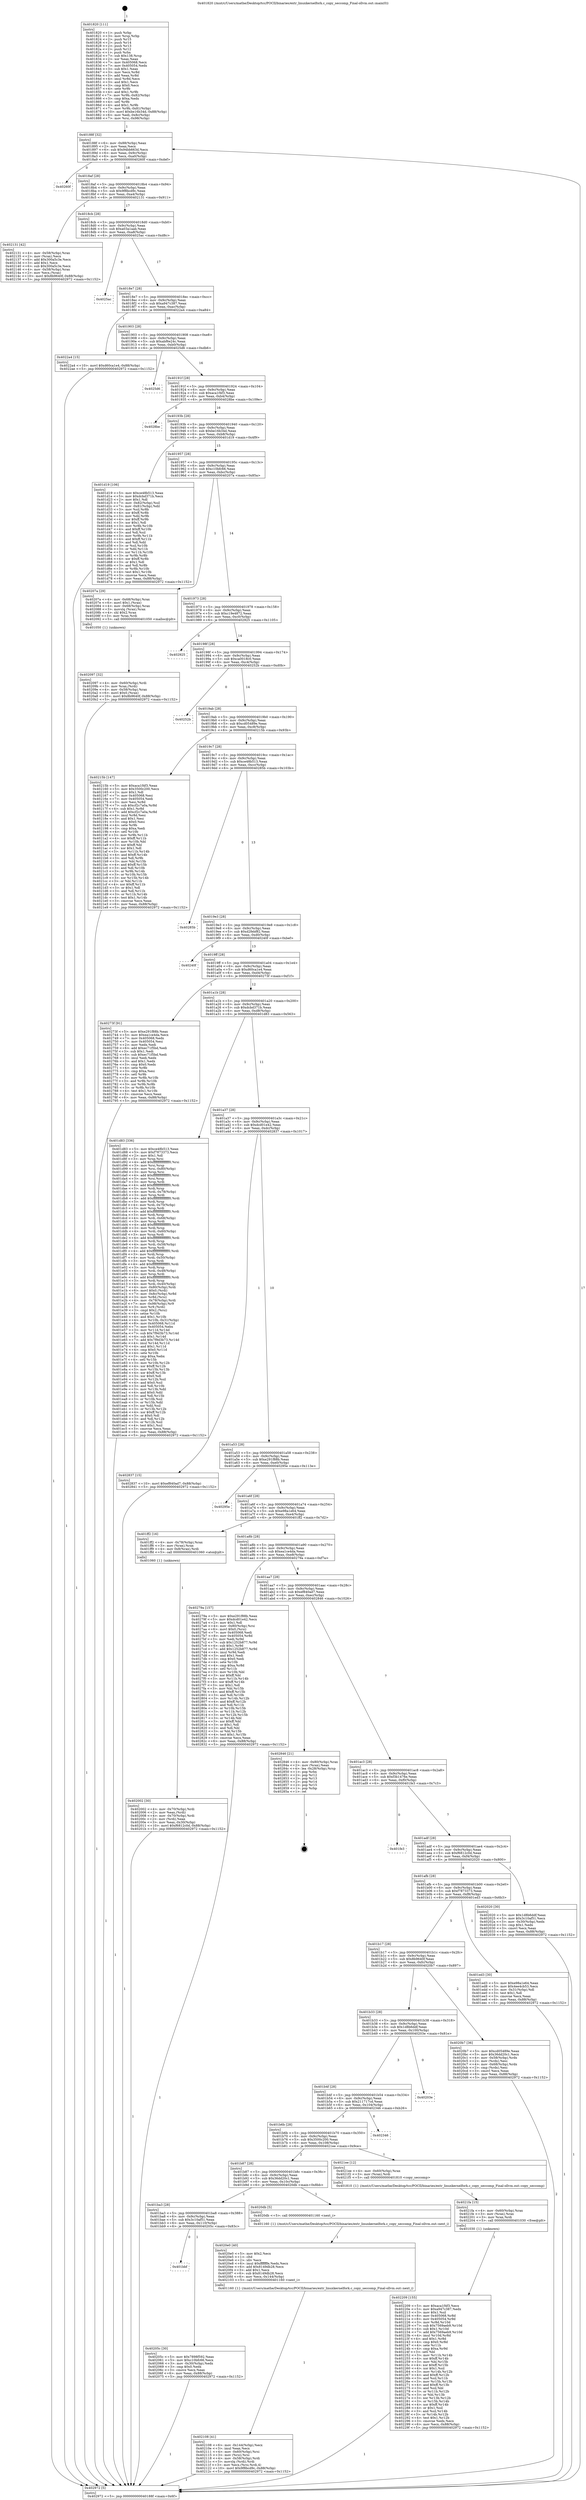 digraph "0x401820" {
  label = "0x401820 (/mnt/c/Users/mathe/Desktop/tcc/POCII/binaries/extr_linuxkernelfork.c_copy_seccomp_Final-ollvm.out::main(0))"
  labelloc = "t"
  node[shape=record]

  Entry [label="",width=0.3,height=0.3,shape=circle,fillcolor=black,style=filled]
  "0x40188f" [label="{
     0x40188f [32]\l
     | [instrs]\l
     &nbsp;&nbsp;0x40188f \<+6\>: mov -0x88(%rbp),%eax\l
     &nbsp;&nbsp;0x401895 \<+2\>: mov %eax,%ecx\l
     &nbsp;&nbsp;0x401897 \<+6\>: sub $0x94bb663d,%ecx\l
     &nbsp;&nbsp;0x40189d \<+6\>: mov %eax,-0x9c(%rbp)\l
     &nbsp;&nbsp;0x4018a3 \<+6\>: mov %ecx,-0xa0(%rbp)\l
     &nbsp;&nbsp;0x4018a9 \<+6\>: je 000000000040260f \<main+0xdef\>\l
  }"]
  "0x40260f" [label="{
     0x40260f\l
  }", style=dashed]
  "0x4018af" [label="{
     0x4018af [28]\l
     | [instrs]\l
     &nbsp;&nbsp;0x4018af \<+5\>: jmp 00000000004018b4 \<main+0x94\>\l
     &nbsp;&nbsp;0x4018b4 \<+6\>: mov -0x9c(%rbp),%eax\l
     &nbsp;&nbsp;0x4018ba \<+5\>: sub $0x9f8bcd9c,%eax\l
     &nbsp;&nbsp;0x4018bf \<+6\>: mov %eax,-0xa4(%rbp)\l
     &nbsp;&nbsp;0x4018c5 \<+6\>: je 0000000000402131 \<main+0x911\>\l
  }"]
  Exit [label="",width=0.3,height=0.3,shape=circle,fillcolor=black,style=filled,peripheries=2]
  "0x402131" [label="{
     0x402131 [42]\l
     | [instrs]\l
     &nbsp;&nbsp;0x402131 \<+4\>: mov -0x58(%rbp),%rax\l
     &nbsp;&nbsp;0x402135 \<+2\>: mov (%rax),%ecx\l
     &nbsp;&nbsp;0x402137 \<+6\>: add $0x300a5c3e,%ecx\l
     &nbsp;&nbsp;0x40213d \<+3\>: add $0x1,%ecx\l
     &nbsp;&nbsp;0x402140 \<+6\>: sub $0x300a5c3e,%ecx\l
     &nbsp;&nbsp;0x402146 \<+4\>: mov -0x58(%rbp),%rax\l
     &nbsp;&nbsp;0x40214a \<+2\>: mov %ecx,(%rax)\l
     &nbsp;&nbsp;0x40214c \<+10\>: movl $0x8b9640f,-0x88(%rbp)\l
     &nbsp;&nbsp;0x402156 \<+5\>: jmp 0000000000402972 \<main+0x1152\>\l
  }"]
  "0x4018cb" [label="{
     0x4018cb [28]\l
     | [instrs]\l
     &nbsp;&nbsp;0x4018cb \<+5\>: jmp 00000000004018d0 \<main+0xb0\>\l
     &nbsp;&nbsp;0x4018d0 \<+6\>: mov -0x9c(%rbp),%eax\l
     &nbsp;&nbsp;0x4018d6 \<+5\>: sub $0xa03a1aab,%eax\l
     &nbsp;&nbsp;0x4018db \<+6\>: mov %eax,-0xa8(%rbp)\l
     &nbsp;&nbsp;0x4018e1 \<+6\>: je 00000000004025ac \<main+0xd8c\>\l
  }"]
  "0x402209" [label="{
     0x402209 [155]\l
     | [instrs]\l
     &nbsp;&nbsp;0x402209 \<+5\>: mov $0xaca1f4f3,%ecx\l
     &nbsp;&nbsp;0x40220e \<+5\>: mov $0xa947c387,%edx\l
     &nbsp;&nbsp;0x402213 \<+3\>: mov $0x1,%sil\l
     &nbsp;&nbsp;0x402216 \<+8\>: mov 0x405068,%r8d\l
     &nbsp;&nbsp;0x40221e \<+8\>: mov 0x405054,%r9d\l
     &nbsp;&nbsp;0x402226 \<+3\>: mov %r8d,%r10d\l
     &nbsp;&nbsp;0x402229 \<+7\>: sub $0x7569aeb9,%r10d\l
     &nbsp;&nbsp;0x402230 \<+4\>: sub $0x1,%r10d\l
     &nbsp;&nbsp;0x402234 \<+7\>: add $0x7569aeb9,%r10d\l
     &nbsp;&nbsp;0x40223b \<+4\>: imul %r10d,%r8d\l
     &nbsp;&nbsp;0x40223f \<+4\>: and $0x1,%r8d\l
     &nbsp;&nbsp;0x402243 \<+4\>: cmp $0x0,%r8d\l
     &nbsp;&nbsp;0x402247 \<+4\>: sete %r11b\l
     &nbsp;&nbsp;0x40224b \<+4\>: cmp $0xa,%r9d\l
     &nbsp;&nbsp;0x40224f \<+3\>: setl %bl\l
     &nbsp;&nbsp;0x402252 \<+3\>: mov %r11b,%r14b\l
     &nbsp;&nbsp;0x402255 \<+4\>: xor $0xff,%r14b\l
     &nbsp;&nbsp;0x402259 \<+3\>: mov %bl,%r15b\l
     &nbsp;&nbsp;0x40225c \<+4\>: xor $0xff,%r15b\l
     &nbsp;&nbsp;0x402260 \<+4\>: xor $0x1,%sil\l
     &nbsp;&nbsp;0x402264 \<+3\>: mov %r14b,%r12b\l
     &nbsp;&nbsp;0x402267 \<+4\>: and $0xff,%r12b\l
     &nbsp;&nbsp;0x40226b \<+3\>: and %sil,%r11b\l
     &nbsp;&nbsp;0x40226e \<+3\>: mov %r15b,%r13b\l
     &nbsp;&nbsp;0x402271 \<+4\>: and $0xff,%r13b\l
     &nbsp;&nbsp;0x402275 \<+3\>: and %sil,%bl\l
     &nbsp;&nbsp;0x402278 \<+3\>: or %r11b,%r12b\l
     &nbsp;&nbsp;0x40227b \<+3\>: or %bl,%r13b\l
     &nbsp;&nbsp;0x40227e \<+3\>: xor %r13b,%r12b\l
     &nbsp;&nbsp;0x402281 \<+3\>: or %r15b,%r14b\l
     &nbsp;&nbsp;0x402284 \<+4\>: xor $0xff,%r14b\l
     &nbsp;&nbsp;0x402288 \<+4\>: or $0x1,%sil\l
     &nbsp;&nbsp;0x40228c \<+3\>: and %sil,%r14b\l
     &nbsp;&nbsp;0x40228f \<+3\>: or %r14b,%r12b\l
     &nbsp;&nbsp;0x402292 \<+4\>: test $0x1,%r12b\l
     &nbsp;&nbsp;0x402296 \<+3\>: cmovne %edx,%ecx\l
     &nbsp;&nbsp;0x402299 \<+6\>: mov %ecx,-0x88(%rbp)\l
     &nbsp;&nbsp;0x40229f \<+5\>: jmp 0000000000402972 \<main+0x1152\>\l
  }"]
  "0x4025ac" [label="{
     0x4025ac\l
  }", style=dashed]
  "0x4018e7" [label="{
     0x4018e7 [28]\l
     | [instrs]\l
     &nbsp;&nbsp;0x4018e7 \<+5\>: jmp 00000000004018ec \<main+0xcc\>\l
     &nbsp;&nbsp;0x4018ec \<+6\>: mov -0x9c(%rbp),%eax\l
     &nbsp;&nbsp;0x4018f2 \<+5\>: sub $0xa947c387,%eax\l
     &nbsp;&nbsp;0x4018f7 \<+6\>: mov %eax,-0xac(%rbp)\l
     &nbsp;&nbsp;0x4018fd \<+6\>: je 00000000004022a4 \<main+0xa84\>\l
  }"]
  "0x4021fa" [label="{
     0x4021fa [15]\l
     | [instrs]\l
     &nbsp;&nbsp;0x4021fa \<+4\>: mov -0x60(%rbp),%rax\l
     &nbsp;&nbsp;0x4021fe \<+3\>: mov (%rax),%rax\l
     &nbsp;&nbsp;0x402201 \<+3\>: mov %rax,%rdi\l
     &nbsp;&nbsp;0x402204 \<+5\>: call 0000000000401030 \<free@plt\>\l
     | [calls]\l
     &nbsp;&nbsp;0x401030 \{1\} (unknown)\l
  }"]
  "0x4022a4" [label="{
     0x4022a4 [15]\l
     | [instrs]\l
     &nbsp;&nbsp;0x4022a4 \<+10\>: movl $0xd60ca1e4,-0x88(%rbp)\l
     &nbsp;&nbsp;0x4022ae \<+5\>: jmp 0000000000402972 \<main+0x1152\>\l
  }"]
  "0x401903" [label="{
     0x401903 [28]\l
     | [instrs]\l
     &nbsp;&nbsp;0x401903 \<+5\>: jmp 0000000000401908 \<main+0xe8\>\l
     &nbsp;&nbsp;0x401908 \<+6\>: mov -0x9c(%rbp),%eax\l
     &nbsp;&nbsp;0x40190e \<+5\>: sub $0xabf6e24c,%eax\l
     &nbsp;&nbsp;0x401913 \<+6\>: mov %eax,-0xb0(%rbp)\l
     &nbsp;&nbsp;0x401919 \<+6\>: je 00000000004025d6 \<main+0xdb6\>\l
  }"]
  "0x402108" [label="{
     0x402108 [41]\l
     | [instrs]\l
     &nbsp;&nbsp;0x402108 \<+6\>: mov -0x144(%rbp),%ecx\l
     &nbsp;&nbsp;0x40210e \<+3\>: imul %eax,%ecx\l
     &nbsp;&nbsp;0x402111 \<+4\>: mov -0x60(%rbp),%rsi\l
     &nbsp;&nbsp;0x402115 \<+3\>: mov (%rsi),%rsi\l
     &nbsp;&nbsp;0x402118 \<+4\>: mov -0x58(%rbp),%rdi\l
     &nbsp;&nbsp;0x40211c \<+3\>: movslq (%rdi),%rdi\l
     &nbsp;&nbsp;0x40211f \<+3\>: mov %ecx,(%rsi,%rdi,4)\l
     &nbsp;&nbsp;0x402122 \<+10\>: movl $0x9f8bcd9c,-0x88(%rbp)\l
     &nbsp;&nbsp;0x40212c \<+5\>: jmp 0000000000402972 \<main+0x1152\>\l
  }"]
  "0x4025d6" [label="{
     0x4025d6\l
  }", style=dashed]
  "0x40191f" [label="{
     0x40191f [28]\l
     | [instrs]\l
     &nbsp;&nbsp;0x40191f \<+5\>: jmp 0000000000401924 \<main+0x104\>\l
     &nbsp;&nbsp;0x401924 \<+6\>: mov -0x9c(%rbp),%eax\l
     &nbsp;&nbsp;0x40192a \<+5\>: sub $0xaca1f4f3,%eax\l
     &nbsp;&nbsp;0x40192f \<+6\>: mov %eax,-0xb4(%rbp)\l
     &nbsp;&nbsp;0x401935 \<+6\>: je 00000000004028be \<main+0x109e\>\l
  }"]
  "0x4020e0" [label="{
     0x4020e0 [40]\l
     | [instrs]\l
     &nbsp;&nbsp;0x4020e0 \<+5\>: mov $0x2,%ecx\l
     &nbsp;&nbsp;0x4020e5 \<+1\>: cltd\l
     &nbsp;&nbsp;0x4020e6 \<+2\>: idiv %ecx\l
     &nbsp;&nbsp;0x4020e8 \<+6\>: imul $0xfffffffe,%edx,%ecx\l
     &nbsp;&nbsp;0x4020ee \<+6\>: add $0x8149db28,%ecx\l
     &nbsp;&nbsp;0x4020f4 \<+3\>: add $0x1,%ecx\l
     &nbsp;&nbsp;0x4020f7 \<+6\>: sub $0x8149db28,%ecx\l
     &nbsp;&nbsp;0x4020fd \<+6\>: mov %ecx,-0x144(%rbp)\l
     &nbsp;&nbsp;0x402103 \<+5\>: call 0000000000401160 \<next_i\>\l
     | [calls]\l
     &nbsp;&nbsp;0x401160 \{1\} (/mnt/c/Users/mathe/Desktop/tcc/POCII/binaries/extr_linuxkernelfork.c_copy_seccomp_Final-ollvm.out::next_i)\l
  }"]
  "0x4028be" [label="{
     0x4028be\l
  }", style=dashed]
  "0x40193b" [label="{
     0x40193b [28]\l
     | [instrs]\l
     &nbsp;&nbsp;0x40193b \<+5\>: jmp 0000000000401940 \<main+0x120\>\l
     &nbsp;&nbsp;0x401940 \<+6\>: mov -0x9c(%rbp),%eax\l
     &nbsp;&nbsp;0x401946 \<+5\>: sub $0xbe16b34d,%eax\l
     &nbsp;&nbsp;0x40194b \<+6\>: mov %eax,-0xb8(%rbp)\l
     &nbsp;&nbsp;0x401951 \<+6\>: je 0000000000401d19 \<main+0x4f9\>\l
  }"]
  "0x402097" [label="{
     0x402097 [32]\l
     | [instrs]\l
     &nbsp;&nbsp;0x402097 \<+4\>: mov -0x60(%rbp),%rdi\l
     &nbsp;&nbsp;0x40209b \<+3\>: mov %rax,(%rdi)\l
     &nbsp;&nbsp;0x40209e \<+4\>: mov -0x58(%rbp),%rax\l
     &nbsp;&nbsp;0x4020a2 \<+6\>: movl $0x0,(%rax)\l
     &nbsp;&nbsp;0x4020a8 \<+10\>: movl $0x8b9640f,-0x88(%rbp)\l
     &nbsp;&nbsp;0x4020b2 \<+5\>: jmp 0000000000402972 \<main+0x1152\>\l
  }"]
  "0x401d19" [label="{
     0x401d19 [106]\l
     | [instrs]\l
     &nbsp;&nbsp;0x401d19 \<+5\>: mov $0xce48b513,%eax\l
     &nbsp;&nbsp;0x401d1e \<+5\>: mov $0xdcbd371b,%ecx\l
     &nbsp;&nbsp;0x401d23 \<+2\>: mov $0x1,%dl\l
     &nbsp;&nbsp;0x401d25 \<+7\>: mov -0x82(%rbp),%sil\l
     &nbsp;&nbsp;0x401d2c \<+7\>: mov -0x81(%rbp),%dil\l
     &nbsp;&nbsp;0x401d33 \<+3\>: mov %sil,%r8b\l
     &nbsp;&nbsp;0x401d36 \<+4\>: xor $0xff,%r8b\l
     &nbsp;&nbsp;0x401d3a \<+3\>: mov %dil,%r9b\l
     &nbsp;&nbsp;0x401d3d \<+4\>: xor $0xff,%r9b\l
     &nbsp;&nbsp;0x401d41 \<+3\>: xor $0x1,%dl\l
     &nbsp;&nbsp;0x401d44 \<+3\>: mov %r8b,%r10b\l
     &nbsp;&nbsp;0x401d47 \<+4\>: and $0xff,%r10b\l
     &nbsp;&nbsp;0x401d4b \<+3\>: and %dl,%sil\l
     &nbsp;&nbsp;0x401d4e \<+3\>: mov %r9b,%r11b\l
     &nbsp;&nbsp;0x401d51 \<+4\>: and $0xff,%r11b\l
     &nbsp;&nbsp;0x401d55 \<+3\>: and %dl,%dil\l
     &nbsp;&nbsp;0x401d58 \<+3\>: or %sil,%r10b\l
     &nbsp;&nbsp;0x401d5b \<+3\>: or %dil,%r11b\l
     &nbsp;&nbsp;0x401d5e \<+3\>: xor %r11b,%r10b\l
     &nbsp;&nbsp;0x401d61 \<+3\>: or %r9b,%r8b\l
     &nbsp;&nbsp;0x401d64 \<+4\>: xor $0xff,%r8b\l
     &nbsp;&nbsp;0x401d68 \<+3\>: or $0x1,%dl\l
     &nbsp;&nbsp;0x401d6b \<+3\>: and %dl,%r8b\l
     &nbsp;&nbsp;0x401d6e \<+3\>: or %r8b,%r10b\l
     &nbsp;&nbsp;0x401d71 \<+4\>: test $0x1,%r10b\l
     &nbsp;&nbsp;0x401d75 \<+3\>: cmovne %ecx,%eax\l
     &nbsp;&nbsp;0x401d78 \<+6\>: mov %eax,-0x88(%rbp)\l
     &nbsp;&nbsp;0x401d7e \<+5\>: jmp 0000000000402972 \<main+0x1152\>\l
  }"]
  "0x401957" [label="{
     0x401957 [28]\l
     | [instrs]\l
     &nbsp;&nbsp;0x401957 \<+5\>: jmp 000000000040195c \<main+0x13c\>\l
     &nbsp;&nbsp;0x40195c \<+6\>: mov -0x9c(%rbp),%eax\l
     &nbsp;&nbsp;0x401962 \<+5\>: sub $0xc10bfc66,%eax\l
     &nbsp;&nbsp;0x401967 \<+6\>: mov %eax,-0xbc(%rbp)\l
     &nbsp;&nbsp;0x40196d \<+6\>: je 000000000040207a \<main+0x85a\>\l
  }"]
  "0x402972" [label="{
     0x402972 [5]\l
     | [instrs]\l
     &nbsp;&nbsp;0x402972 \<+5\>: jmp 000000000040188f \<main+0x6f\>\l
  }"]
  "0x401820" [label="{
     0x401820 [111]\l
     | [instrs]\l
     &nbsp;&nbsp;0x401820 \<+1\>: push %rbp\l
     &nbsp;&nbsp;0x401821 \<+3\>: mov %rsp,%rbp\l
     &nbsp;&nbsp;0x401824 \<+2\>: push %r15\l
     &nbsp;&nbsp;0x401826 \<+2\>: push %r14\l
     &nbsp;&nbsp;0x401828 \<+2\>: push %r13\l
     &nbsp;&nbsp;0x40182a \<+2\>: push %r12\l
     &nbsp;&nbsp;0x40182c \<+1\>: push %rbx\l
     &nbsp;&nbsp;0x40182d \<+7\>: sub $0x138,%rsp\l
     &nbsp;&nbsp;0x401834 \<+2\>: xor %eax,%eax\l
     &nbsp;&nbsp;0x401836 \<+7\>: mov 0x405068,%ecx\l
     &nbsp;&nbsp;0x40183d \<+7\>: mov 0x405054,%edx\l
     &nbsp;&nbsp;0x401844 \<+3\>: sub $0x1,%eax\l
     &nbsp;&nbsp;0x401847 \<+3\>: mov %ecx,%r8d\l
     &nbsp;&nbsp;0x40184a \<+3\>: add %eax,%r8d\l
     &nbsp;&nbsp;0x40184d \<+4\>: imul %r8d,%ecx\l
     &nbsp;&nbsp;0x401851 \<+3\>: and $0x1,%ecx\l
     &nbsp;&nbsp;0x401854 \<+3\>: cmp $0x0,%ecx\l
     &nbsp;&nbsp;0x401857 \<+4\>: sete %r9b\l
     &nbsp;&nbsp;0x40185b \<+4\>: and $0x1,%r9b\l
     &nbsp;&nbsp;0x40185f \<+7\>: mov %r9b,-0x82(%rbp)\l
     &nbsp;&nbsp;0x401866 \<+3\>: cmp $0xa,%edx\l
     &nbsp;&nbsp;0x401869 \<+4\>: setl %r9b\l
     &nbsp;&nbsp;0x40186d \<+4\>: and $0x1,%r9b\l
     &nbsp;&nbsp;0x401871 \<+7\>: mov %r9b,-0x81(%rbp)\l
     &nbsp;&nbsp;0x401878 \<+10\>: movl $0xbe16b34d,-0x88(%rbp)\l
     &nbsp;&nbsp;0x401882 \<+6\>: mov %edi,-0x8c(%rbp)\l
     &nbsp;&nbsp;0x401888 \<+7\>: mov %rsi,-0x98(%rbp)\l
  }"]
  "0x401bbf" [label="{
     0x401bbf\l
  }", style=dashed]
  "0x40207a" [label="{
     0x40207a [29]\l
     | [instrs]\l
     &nbsp;&nbsp;0x40207a \<+4\>: mov -0x68(%rbp),%rax\l
     &nbsp;&nbsp;0x40207e \<+6\>: movl $0x1,(%rax)\l
     &nbsp;&nbsp;0x402084 \<+4\>: mov -0x68(%rbp),%rax\l
     &nbsp;&nbsp;0x402088 \<+3\>: movslq (%rax),%rax\l
     &nbsp;&nbsp;0x40208b \<+4\>: shl $0x2,%rax\l
     &nbsp;&nbsp;0x40208f \<+3\>: mov %rax,%rdi\l
     &nbsp;&nbsp;0x402092 \<+5\>: call 0000000000401050 \<malloc@plt\>\l
     | [calls]\l
     &nbsp;&nbsp;0x401050 \{1\} (unknown)\l
  }"]
  "0x401973" [label="{
     0x401973 [28]\l
     | [instrs]\l
     &nbsp;&nbsp;0x401973 \<+5\>: jmp 0000000000401978 \<main+0x158\>\l
     &nbsp;&nbsp;0x401978 \<+6\>: mov -0x9c(%rbp),%eax\l
     &nbsp;&nbsp;0x40197e \<+5\>: sub $0xc19e4872,%eax\l
     &nbsp;&nbsp;0x401983 \<+6\>: mov %eax,-0xc0(%rbp)\l
     &nbsp;&nbsp;0x401989 \<+6\>: je 0000000000402925 \<main+0x1105\>\l
  }"]
  "0x40205c" [label="{
     0x40205c [30]\l
     | [instrs]\l
     &nbsp;&nbsp;0x40205c \<+5\>: mov $0x7898f592,%eax\l
     &nbsp;&nbsp;0x402061 \<+5\>: mov $0xc10bfc66,%ecx\l
     &nbsp;&nbsp;0x402066 \<+3\>: mov -0x30(%rbp),%edx\l
     &nbsp;&nbsp;0x402069 \<+3\>: cmp $0x0,%edx\l
     &nbsp;&nbsp;0x40206c \<+3\>: cmove %ecx,%eax\l
     &nbsp;&nbsp;0x40206f \<+6\>: mov %eax,-0x88(%rbp)\l
     &nbsp;&nbsp;0x402075 \<+5\>: jmp 0000000000402972 \<main+0x1152\>\l
  }"]
  "0x402925" [label="{
     0x402925\l
  }", style=dashed]
  "0x40198f" [label="{
     0x40198f [28]\l
     | [instrs]\l
     &nbsp;&nbsp;0x40198f \<+5\>: jmp 0000000000401994 \<main+0x174\>\l
     &nbsp;&nbsp;0x401994 \<+6\>: mov -0x9c(%rbp),%eax\l
     &nbsp;&nbsp;0x40199a \<+5\>: sub $0xca0018c0,%eax\l
     &nbsp;&nbsp;0x40199f \<+6\>: mov %eax,-0xc4(%rbp)\l
     &nbsp;&nbsp;0x4019a5 \<+6\>: je 000000000040252b \<main+0xd0b\>\l
  }"]
  "0x401ba3" [label="{
     0x401ba3 [28]\l
     | [instrs]\l
     &nbsp;&nbsp;0x401ba3 \<+5\>: jmp 0000000000401ba8 \<main+0x388\>\l
     &nbsp;&nbsp;0x401ba8 \<+6\>: mov -0x9c(%rbp),%eax\l
     &nbsp;&nbsp;0x401bae \<+5\>: sub $0x3c10af51,%eax\l
     &nbsp;&nbsp;0x401bb3 \<+6\>: mov %eax,-0x110(%rbp)\l
     &nbsp;&nbsp;0x401bb9 \<+6\>: je 000000000040205c \<main+0x83c\>\l
  }"]
  "0x40252b" [label="{
     0x40252b\l
  }", style=dashed]
  "0x4019ab" [label="{
     0x4019ab [28]\l
     | [instrs]\l
     &nbsp;&nbsp;0x4019ab \<+5\>: jmp 00000000004019b0 \<main+0x190\>\l
     &nbsp;&nbsp;0x4019b0 \<+6\>: mov -0x9c(%rbp),%eax\l
     &nbsp;&nbsp;0x4019b6 \<+5\>: sub $0xcd05489e,%eax\l
     &nbsp;&nbsp;0x4019bb \<+6\>: mov %eax,-0xc8(%rbp)\l
     &nbsp;&nbsp;0x4019c1 \<+6\>: je 000000000040215b \<main+0x93b\>\l
  }"]
  "0x4020db" [label="{
     0x4020db [5]\l
     | [instrs]\l
     &nbsp;&nbsp;0x4020db \<+5\>: call 0000000000401160 \<next_i\>\l
     | [calls]\l
     &nbsp;&nbsp;0x401160 \{1\} (/mnt/c/Users/mathe/Desktop/tcc/POCII/binaries/extr_linuxkernelfork.c_copy_seccomp_Final-ollvm.out::next_i)\l
  }"]
  "0x40215b" [label="{
     0x40215b [147]\l
     | [instrs]\l
     &nbsp;&nbsp;0x40215b \<+5\>: mov $0xaca1f4f3,%eax\l
     &nbsp;&nbsp;0x402160 \<+5\>: mov $0x3500c200,%ecx\l
     &nbsp;&nbsp;0x402165 \<+2\>: mov $0x1,%dl\l
     &nbsp;&nbsp;0x402167 \<+7\>: mov 0x405068,%esi\l
     &nbsp;&nbsp;0x40216e \<+7\>: mov 0x405054,%edi\l
     &nbsp;&nbsp;0x402175 \<+3\>: mov %esi,%r8d\l
     &nbsp;&nbsp;0x402178 \<+7\>: sub $0xcf2c7a0a,%r8d\l
     &nbsp;&nbsp;0x40217f \<+4\>: sub $0x1,%r8d\l
     &nbsp;&nbsp;0x402183 \<+7\>: add $0xcf2c7a0a,%r8d\l
     &nbsp;&nbsp;0x40218a \<+4\>: imul %r8d,%esi\l
     &nbsp;&nbsp;0x40218e \<+3\>: and $0x1,%esi\l
     &nbsp;&nbsp;0x402191 \<+3\>: cmp $0x0,%esi\l
     &nbsp;&nbsp;0x402194 \<+4\>: sete %r9b\l
     &nbsp;&nbsp;0x402198 \<+3\>: cmp $0xa,%edi\l
     &nbsp;&nbsp;0x40219b \<+4\>: setl %r10b\l
     &nbsp;&nbsp;0x40219f \<+3\>: mov %r9b,%r11b\l
     &nbsp;&nbsp;0x4021a2 \<+4\>: xor $0xff,%r11b\l
     &nbsp;&nbsp;0x4021a6 \<+3\>: mov %r10b,%bl\l
     &nbsp;&nbsp;0x4021a9 \<+3\>: xor $0xff,%bl\l
     &nbsp;&nbsp;0x4021ac \<+3\>: xor $0x1,%dl\l
     &nbsp;&nbsp;0x4021af \<+3\>: mov %r11b,%r14b\l
     &nbsp;&nbsp;0x4021b2 \<+4\>: and $0xff,%r14b\l
     &nbsp;&nbsp;0x4021b6 \<+3\>: and %dl,%r9b\l
     &nbsp;&nbsp;0x4021b9 \<+3\>: mov %bl,%r15b\l
     &nbsp;&nbsp;0x4021bc \<+4\>: and $0xff,%r15b\l
     &nbsp;&nbsp;0x4021c0 \<+3\>: and %dl,%r10b\l
     &nbsp;&nbsp;0x4021c3 \<+3\>: or %r9b,%r14b\l
     &nbsp;&nbsp;0x4021c6 \<+3\>: or %r10b,%r15b\l
     &nbsp;&nbsp;0x4021c9 \<+3\>: xor %r15b,%r14b\l
     &nbsp;&nbsp;0x4021cc \<+3\>: or %bl,%r11b\l
     &nbsp;&nbsp;0x4021cf \<+4\>: xor $0xff,%r11b\l
     &nbsp;&nbsp;0x4021d3 \<+3\>: or $0x1,%dl\l
     &nbsp;&nbsp;0x4021d6 \<+3\>: and %dl,%r11b\l
     &nbsp;&nbsp;0x4021d9 \<+3\>: or %r11b,%r14b\l
     &nbsp;&nbsp;0x4021dc \<+4\>: test $0x1,%r14b\l
     &nbsp;&nbsp;0x4021e0 \<+3\>: cmovne %ecx,%eax\l
     &nbsp;&nbsp;0x4021e3 \<+6\>: mov %eax,-0x88(%rbp)\l
     &nbsp;&nbsp;0x4021e9 \<+5\>: jmp 0000000000402972 \<main+0x1152\>\l
  }"]
  "0x4019c7" [label="{
     0x4019c7 [28]\l
     | [instrs]\l
     &nbsp;&nbsp;0x4019c7 \<+5\>: jmp 00000000004019cc \<main+0x1ac\>\l
     &nbsp;&nbsp;0x4019cc \<+6\>: mov -0x9c(%rbp),%eax\l
     &nbsp;&nbsp;0x4019d2 \<+5\>: sub $0xce48b513,%eax\l
     &nbsp;&nbsp;0x4019d7 \<+6\>: mov %eax,-0xcc(%rbp)\l
     &nbsp;&nbsp;0x4019dd \<+6\>: je 000000000040285b \<main+0x103b\>\l
  }"]
  "0x401b87" [label="{
     0x401b87 [28]\l
     | [instrs]\l
     &nbsp;&nbsp;0x401b87 \<+5\>: jmp 0000000000401b8c \<main+0x36c\>\l
     &nbsp;&nbsp;0x401b8c \<+6\>: mov -0x9c(%rbp),%eax\l
     &nbsp;&nbsp;0x401b92 \<+5\>: sub $0x36dd20c1,%eax\l
     &nbsp;&nbsp;0x401b97 \<+6\>: mov %eax,-0x10c(%rbp)\l
     &nbsp;&nbsp;0x401b9d \<+6\>: je 00000000004020db \<main+0x8bb\>\l
  }"]
  "0x40285b" [label="{
     0x40285b\l
  }", style=dashed]
  "0x4019e3" [label="{
     0x4019e3 [28]\l
     | [instrs]\l
     &nbsp;&nbsp;0x4019e3 \<+5\>: jmp 00000000004019e8 \<main+0x1c8\>\l
     &nbsp;&nbsp;0x4019e8 \<+6\>: mov -0x9c(%rbp),%eax\l
     &nbsp;&nbsp;0x4019ee \<+5\>: sub $0xd2febf82,%eax\l
     &nbsp;&nbsp;0x4019f3 \<+6\>: mov %eax,-0xd0(%rbp)\l
     &nbsp;&nbsp;0x4019f9 \<+6\>: je 000000000040240f \<main+0xbef\>\l
  }"]
  "0x4021ee" [label="{
     0x4021ee [12]\l
     | [instrs]\l
     &nbsp;&nbsp;0x4021ee \<+4\>: mov -0x60(%rbp),%rax\l
     &nbsp;&nbsp;0x4021f2 \<+3\>: mov (%rax),%rdi\l
     &nbsp;&nbsp;0x4021f5 \<+5\>: call 0000000000401810 \<copy_seccomp\>\l
     | [calls]\l
     &nbsp;&nbsp;0x401810 \{1\} (/mnt/c/Users/mathe/Desktop/tcc/POCII/binaries/extr_linuxkernelfork.c_copy_seccomp_Final-ollvm.out::copy_seccomp)\l
  }"]
  "0x40240f" [label="{
     0x40240f\l
  }", style=dashed]
  "0x4019ff" [label="{
     0x4019ff [28]\l
     | [instrs]\l
     &nbsp;&nbsp;0x4019ff \<+5\>: jmp 0000000000401a04 \<main+0x1e4\>\l
     &nbsp;&nbsp;0x401a04 \<+6\>: mov -0x9c(%rbp),%eax\l
     &nbsp;&nbsp;0x401a0a \<+5\>: sub $0xd60ca1e4,%eax\l
     &nbsp;&nbsp;0x401a0f \<+6\>: mov %eax,-0xd4(%rbp)\l
     &nbsp;&nbsp;0x401a15 \<+6\>: je 000000000040273f \<main+0xf1f\>\l
  }"]
  "0x401b6b" [label="{
     0x401b6b [28]\l
     | [instrs]\l
     &nbsp;&nbsp;0x401b6b \<+5\>: jmp 0000000000401b70 \<main+0x350\>\l
     &nbsp;&nbsp;0x401b70 \<+6\>: mov -0x9c(%rbp),%eax\l
     &nbsp;&nbsp;0x401b76 \<+5\>: sub $0x3500c200,%eax\l
     &nbsp;&nbsp;0x401b7b \<+6\>: mov %eax,-0x108(%rbp)\l
     &nbsp;&nbsp;0x401b81 \<+6\>: je 00000000004021ee \<main+0x9ce\>\l
  }"]
  "0x40273f" [label="{
     0x40273f [91]\l
     | [instrs]\l
     &nbsp;&nbsp;0x40273f \<+5\>: mov $0xe291f88b,%eax\l
     &nbsp;&nbsp;0x402744 \<+5\>: mov $0xea1ce4da,%ecx\l
     &nbsp;&nbsp;0x402749 \<+7\>: mov 0x405068,%edx\l
     &nbsp;&nbsp;0x402750 \<+7\>: mov 0x405054,%esi\l
     &nbsp;&nbsp;0x402757 \<+2\>: mov %edx,%edi\l
     &nbsp;&nbsp;0x402759 \<+6\>: add $0xec71f5bd,%edi\l
     &nbsp;&nbsp;0x40275f \<+3\>: sub $0x1,%edi\l
     &nbsp;&nbsp;0x402762 \<+6\>: sub $0xec71f5bd,%edi\l
     &nbsp;&nbsp;0x402768 \<+3\>: imul %edi,%edx\l
     &nbsp;&nbsp;0x40276b \<+3\>: and $0x1,%edx\l
     &nbsp;&nbsp;0x40276e \<+3\>: cmp $0x0,%edx\l
     &nbsp;&nbsp;0x402771 \<+4\>: sete %r8b\l
     &nbsp;&nbsp;0x402775 \<+3\>: cmp $0xa,%esi\l
     &nbsp;&nbsp;0x402778 \<+4\>: setl %r9b\l
     &nbsp;&nbsp;0x40277c \<+3\>: mov %r8b,%r10b\l
     &nbsp;&nbsp;0x40277f \<+3\>: and %r9b,%r10b\l
     &nbsp;&nbsp;0x402782 \<+3\>: xor %r9b,%r8b\l
     &nbsp;&nbsp;0x402785 \<+3\>: or %r8b,%r10b\l
     &nbsp;&nbsp;0x402788 \<+4\>: test $0x1,%r10b\l
     &nbsp;&nbsp;0x40278c \<+3\>: cmovne %ecx,%eax\l
     &nbsp;&nbsp;0x40278f \<+6\>: mov %eax,-0x88(%rbp)\l
     &nbsp;&nbsp;0x402795 \<+5\>: jmp 0000000000402972 \<main+0x1152\>\l
  }"]
  "0x401a1b" [label="{
     0x401a1b [28]\l
     | [instrs]\l
     &nbsp;&nbsp;0x401a1b \<+5\>: jmp 0000000000401a20 \<main+0x200\>\l
     &nbsp;&nbsp;0x401a20 \<+6\>: mov -0x9c(%rbp),%eax\l
     &nbsp;&nbsp;0x401a26 \<+5\>: sub $0xdcbd371b,%eax\l
     &nbsp;&nbsp;0x401a2b \<+6\>: mov %eax,-0xd8(%rbp)\l
     &nbsp;&nbsp;0x401a31 \<+6\>: je 0000000000401d83 \<main+0x563\>\l
  }"]
  "0x402346" [label="{
     0x402346\l
  }", style=dashed]
  "0x401d83" [label="{
     0x401d83 [336]\l
     | [instrs]\l
     &nbsp;&nbsp;0x401d83 \<+5\>: mov $0xce48b513,%eax\l
     &nbsp;&nbsp;0x401d88 \<+5\>: mov $0xf7873373,%ecx\l
     &nbsp;&nbsp;0x401d8d \<+2\>: mov $0x1,%dl\l
     &nbsp;&nbsp;0x401d8f \<+3\>: mov %rsp,%rsi\l
     &nbsp;&nbsp;0x401d92 \<+4\>: add $0xfffffffffffffff0,%rsi\l
     &nbsp;&nbsp;0x401d96 \<+3\>: mov %rsi,%rsp\l
     &nbsp;&nbsp;0x401d99 \<+4\>: mov %rsi,-0x80(%rbp)\l
     &nbsp;&nbsp;0x401d9d \<+3\>: mov %rsp,%rsi\l
     &nbsp;&nbsp;0x401da0 \<+4\>: add $0xfffffffffffffff0,%rsi\l
     &nbsp;&nbsp;0x401da4 \<+3\>: mov %rsi,%rsp\l
     &nbsp;&nbsp;0x401da7 \<+3\>: mov %rsp,%rdi\l
     &nbsp;&nbsp;0x401daa \<+4\>: add $0xfffffffffffffff0,%rdi\l
     &nbsp;&nbsp;0x401dae \<+3\>: mov %rdi,%rsp\l
     &nbsp;&nbsp;0x401db1 \<+4\>: mov %rdi,-0x78(%rbp)\l
     &nbsp;&nbsp;0x401db5 \<+3\>: mov %rsp,%rdi\l
     &nbsp;&nbsp;0x401db8 \<+4\>: add $0xfffffffffffffff0,%rdi\l
     &nbsp;&nbsp;0x401dbc \<+3\>: mov %rdi,%rsp\l
     &nbsp;&nbsp;0x401dbf \<+4\>: mov %rdi,-0x70(%rbp)\l
     &nbsp;&nbsp;0x401dc3 \<+3\>: mov %rsp,%rdi\l
     &nbsp;&nbsp;0x401dc6 \<+4\>: add $0xfffffffffffffff0,%rdi\l
     &nbsp;&nbsp;0x401dca \<+3\>: mov %rdi,%rsp\l
     &nbsp;&nbsp;0x401dcd \<+4\>: mov %rdi,-0x68(%rbp)\l
     &nbsp;&nbsp;0x401dd1 \<+3\>: mov %rsp,%rdi\l
     &nbsp;&nbsp;0x401dd4 \<+4\>: add $0xfffffffffffffff0,%rdi\l
     &nbsp;&nbsp;0x401dd8 \<+3\>: mov %rdi,%rsp\l
     &nbsp;&nbsp;0x401ddb \<+4\>: mov %rdi,-0x60(%rbp)\l
     &nbsp;&nbsp;0x401ddf \<+3\>: mov %rsp,%rdi\l
     &nbsp;&nbsp;0x401de2 \<+4\>: add $0xfffffffffffffff0,%rdi\l
     &nbsp;&nbsp;0x401de6 \<+3\>: mov %rdi,%rsp\l
     &nbsp;&nbsp;0x401de9 \<+4\>: mov %rdi,-0x58(%rbp)\l
     &nbsp;&nbsp;0x401ded \<+3\>: mov %rsp,%rdi\l
     &nbsp;&nbsp;0x401df0 \<+4\>: add $0xfffffffffffffff0,%rdi\l
     &nbsp;&nbsp;0x401df4 \<+3\>: mov %rdi,%rsp\l
     &nbsp;&nbsp;0x401df7 \<+4\>: mov %rdi,-0x50(%rbp)\l
     &nbsp;&nbsp;0x401dfb \<+3\>: mov %rsp,%rdi\l
     &nbsp;&nbsp;0x401dfe \<+4\>: add $0xfffffffffffffff0,%rdi\l
     &nbsp;&nbsp;0x401e02 \<+3\>: mov %rdi,%rsp\l
     &nbsp;&nbsp;0x401e05 \<+4\>: mov %rdi,-0x48(%rbp)\l
     &nbsp;&nbsp;0x401e09 \<+3\>: mov %rsp,%rdi\l
     &nbsp;&nbsp;0x401e0c \<+4\>: add $0xfffffffffffffff0,%rdi\l
     &nbsp;&nbsp;0x401e10 \<+3\>: mov %rdi,%rsp\l
     &nbsp;&nbsp;0x401e13 \<+4\>: mov %rdi,-0x40(%rbp)\l
     &nbsp;&nbsp;0x401e17 \<+4\>: mov -0x80(%rbp),%rdi\l
     &nbsp;&nbsp;0x401e1b \<+6\>: movl $0x0,(%rdi)\l
     &nbsp;&nbsp;0x401e21 \<+7\>: mov -0x8c(%rbp),%r8d\l
     &nbsp;&nbsp;0x401e28 \<+3\>: mov %r8d,(%rsi)\l
     &nbsp;&nbsp;0x401e2b \<+4\>: mov -0x78(%rbp),%rdi\l
     &nbsp;&nbsp;0x401e2f \<+7\>: mov -0x98(%rbp),%r9\l
     &nbsp;&nbsp;0x401e36 \<+3\>: mov %r9,(%rdi)\l
     &nbsp;&nbsp;0x401e39 \<+3\>: cmpl $0x2,(%rsi)\l
     &nbsp;&nbsp;0x401e3c \<+4\>: setne %r10b\l
     &nbsp;&nbsp;0x401e40 \<+4\>: and $0x1,%r10b\l
     &nbsp;&nbsp;0x401e44 \<+4\>: mov %r10b,-0x31(%rbp)\l
     &nbsp;&nbsp;0x401e48 \<+8\>: mov 0x405068,%r11d\l
     &nbsp;&nbsp;0x401e50 \<+7\>: mov 0x405054,%ebx\l
     &nbsp;&nbsp;0x401e57 \<+3\>: mov %r11d,%r14d\l
     &nbsp;&nbsp;0x401e5a \<+7\>: sub $0x7f9d3b73,%r14d\l
     &nbsp;&nbsp;0x401e61 \<+4\>: sub $0x1,%r14d\l
     &nbsp;&nbsp;0x401e65 \<+7\>: add $0x7f9d3b73,%r14d\l
     &nbsp;&nbsp;0x401e6c \<+4\>: imul %r14d,%r11d\l
     &nbsp;&nbsp;0x401e70 \<+4\>: and $0x1,%r11d\l
     &nbsp;&nbsp;0x401e74 \<+4\>: cmp $0x0,%r11d\l
     &nbsp;&nbsp;0x401e78 \<+4\>: sete %r10b\l
     &nbsp;&nbsp;0x401e7c \<+3\>: cmp $0xa,%ebx\l
     &nbsp;&nbsp;0x401e7f \<+4\>: setl %r15b\l
     &nbsp;&nbsp;0x401e83 \<+3\>: mov %r10b,%r12b\l
     &nbsp;&nbsp;0x401e86 \<+4\>: xor $0xff,%r12b\l
     &nbsp;&nbsp;0x401e8a \<+3\>: mov %r15b,%r13b\l
     &nbsp;&nbsp;0x401e8d \<+4\>: xor $0xff,%r13b\l
     &nbsp;&nbsp;0x401e91 \<+3\>: xor $0x0,%dl\l
     &nbsp;&nbsp;0x401e94 \<+3\>: mov %r12b,%sil\l
     &nbsp;&nbsp;0x401e97 \<+4\>: and $0x0,%sil\l
     &nbsp;&nbsp;0x401e9b \<+3\>: and %dl,%r10b\l
     &nbsp;&nbsp;0x401e9e \<+3\>: mov %r13b,%dil\l
     &nbsp;&nbsp;0x401ea1 \<+4\>: and $0x0,%dil\l
     &nbsp;&nbsp;0x401ea5 \<+3\>: and %dl,%r15b\l
     &nbsp;&nbsp;0x401ea8 \<+3\>: or %r10b,%sil\l
     &nbsp;&nbsp;0x401eab \<+3\>: or %r15b,%dil\l
     &nbsp;&nbsp;0x401eae \<+3\>: xor %dil,%sil\l
     &nbsp;&nbsp;0x401eb1 \<+3\>: or %r13b,%r12b\l
     &nbsp;&nbsp;0x401eb4 \<+4\>: xor $0xff,%r12b\l
     &nbsp;&nbsp;0x401eb8 \<+3\>: or $0x0,%dl\l
     &nbsp;&nbsp;0x401ebb \<+3\>: and %dl,%r12b\l
     &nbsp;&nbsp;0x401ebe \<+3\>: or %r12b,%sil\l
     &nbsp;&nbsp;0x401ec1 \<+4\>: test $0x1,%sil\l
     &nbsp;&nbsp;0x401ec5 \<+3\>: cmovne %ecx,%eax\l
     &nbsp;&nbsp;0x401ec8 \<+6\>: mov %eax,-0x88(%rbp)\l
     &nbsp;&nbsp;0x401ece \<+5\>: jmp 0000000000402972 \<main+0x1152\>\l
  }"]
  "0x401a37" [label="{
     0x401a37 [28]\l
     | [instrs]\l
     &nbsp;&nbsp;0x401a37 \<+5\>: jmp 0000000000401a3c \<main+0x21c\>\l
     &nbsp;&nbsp;0x401a3c \<+6\>: mov -0x9c(%rbp),%eax\l
     &nbsp;&nbsp;0x401a42 \<+5\>: sub $0xdcd01e42,%eax\l
     &nbsp;&nbsp;0x401a47 \<+6\>: mov %eax,-0xdc(%rbp)\l
     &nbsp;&nbsp;0x401a4d \<+6\>: je 0000000000402837 \<main+0x1017\>\l
  }"]
  "0x401b4f" [label="{
     0x401b4f [28]\l
     | [instrs]\l
     &nbsp;&nbsp;0x401b4f \<+5\>: jmp 0000000000401b54 \<main+0x334\>\l
     &nbsp;&nbsp;0x401b54 \<+6\>: mov -0x9c(%rbp),%eax\l
     &nbsp;&nbsp;0x401b5a \<+5\>: sub $0x211717cd,%eax\l
     &nbsp;&nbsp;0x401b5f \<+6\>: mov %eax,-0x104(%rbp)\l
     &nbsp;&nbsp;0x401b65 \<+6\>: je 0000000000402346 \<main+0xb26\>\l
  }"]
  "0x40203e" [label="{
     0x40203e\l
  }", style=dashed]
  "0x402837" [label="{
     0x402837 [15]\l
     | [instrs]\l
     &nbsp;&nbsp;0x402837 \<+10\>: movl $0xef840ad7,-0x88(%rbp)\l
     &nbsp;&nbsp;0x402841 \<+5\>: jmp 0000000000402972 \<main+0x1152\>\l
  }"]
  "0x401a53" [label="{
     0x401a53 [28]\l
     | [instrs]\l
     &nbsp;&nbsp;0x401a53 \<+5\>: jmp 0000000000401a58 \<main+0x238\>\l
     &nbsp;&nbsp;0x401a58 \<+6\>: mov -0x9c(%rbp),%eax\l
     &nbsp;&nbsp;0x401a5e \<+5\>: sub $0xe291f88b,%eax\l
     &nbsp;&nbsp;0x401a63 \<+6\>: mov %eax,-0xe0(%rbp)\l
     &nbsp;&nbsp;0x401a69 \<+6\>: je 000000000040295e \<main+0x113e\>\l
  }"]
  "0x401b33" [label="{
     0x401b33 [28]\l
     | [instrs]\l
     &nbsp;&nbsp;0x401b33 \<+5\>: jmp 0000000000401b38 \<main+0x318\>\l
     &nbsp;&nbsp;0x401b38 \<+6\>: mov -0x9c(%rbp),%eax\l
     &nbsp;&nbsp;0x401b3e \<+5\>: sub $0x1d8b6ddf,%eax\l
     &nbsp;&nbsp;0x401b43 \<+6\>: mov %eax,-0x100(%rbp)\l
     &nbsp;&nbsp;0x401b49 \<+6\>: je 000000000040203e \<main+0x81e\>\l
  }"]
  "0x40295e" [label="{
     0x40295e\l
  }", style=dashed]
  "0x401a6f" [label="{
     0x401a6f [28]\l
     | [instrs]\l
     &nbsp;&nbsp;0x401a6f \<+5\>: jmp 0000000000401a74 \<main+0x254\>\l
     &nbsp;&nbsp;0x401a74 \<+6\>: mov -0x9c(%rbp),%eax\l
     &nbsp;&nbsp;0x401a7a \<+5\>: sub $0xe98a1e64,%eax\l
     &nbsp;&nbsp;0x401a7f \<+6\>: mov %eax,-0xe4(%rbp)\l
     &nbsp;&nbsp;0x401a85 \<+6\>: je 0000000000401ff2 \<main+0x7d2\>\l
  }"]
  "0x4020b7" [label="{
     0x4020b7 [36]\l
     | [instrs]\l
     &nbsp;&nbsp;0x4020b7 \<+5\>: mov $0xcd05489e,%eax\l
     &nbsp;&nbsp;0x4020bc \<+5\>: mov $0x36dd20c1,%ecx\l
     &nbsp;&nbsp;0x4020c1 \<+4\>: mov -0x58(%rbp),%rdx\l
     &nbsp;&nbsp;0x4020c5 \<+2\>: mov (%rdx),%esi\l
     &nbsp;&nbsp;0x4020c7 \<+4\>: mov -0x68(%rbp),%rdx\l
     &nbsp;&nbsp;0x4020cb \<+2\>: cmp (%rdx),%esi\l
     &nbsp;&nbsp;0x4020cd \<+3\>: cmovl %ecx,%eax\l
     &nbsp;&nbsp;0x4020d0 \<+6\>: mov %eax,-0x88(%rbp)\l
     &nbsp;&nbsp;0x4020d6 \<+5\>: jmp 0000000000402972 \<main+0x1152\>\l
  }"]
  "0x401ff2" [label="{
     0x401ff2 [16]\l
     | [instrs]\l
     &nbsp;&nbsp;0x401ff2 \<+4\>: mov -0x78(%rbp),%rax\l
     &nbsp;&nbsp;0x401ff6 \<+3\>: mov (%rax),%rax\l
     &nbsp;&nbsp;0x401ff9 \<+4\>: mov 0x8(%rax),%rdi\l
     &nbsp;&nbsp;0x401ffd \<+5\>: call 0000000000401060 \<atoi@plt\>\l
     | [calls]\l
     &nbsp;&nbsp;0x401060 \{1\} (unknown)\l
  }"]
  "0x401a8b" [label="{
     0x401a8b [28]\l
     | [instrs]\l
     &nbsp;&nbsp;0x401a8b \<+5\>: jmp 0000000000401a90 \<main+0x270\>\l
     &nbsp;&nbsp;0x401a90 \<+6\>: mov -0x9c(%rbp),%eax\l
     &nbsp;&nbsp;0x401a96 \<+5\>: sub $0xea1ce4da,%eax\l
     &nbsp;&nbsp;0x401a9b \<+6\>: mov %eax,-0xe8(%rbp)\l
     &nbsp;&nbsp;0x401aa1 \<+6\>: je 000000000040279a \<main+0xf7a\>\l
  }"]
  "0x402002" [label="{
     0x402002 [30]\l
     | [instrs]\l
     &nbsp;&nbsp;0x402002 \<+4\>: mov -0x70(%rbp),%rdi\l
     &nbsp;&nbsp;0x402006 \<+2\>: mov %eax,(%rdi)\l
     &nbsp;&nbsp;0x402008 \<+4\>: mov -0x70(%rbp),%rdi\l
     &nbsp;&nbsp;0x40200c \<+2\>: mov (%rdi),%eax\l
     &nbsp;&nbsp;0x40200e \<+3\>: mov %eax,-0x30(%rbp)\l
     &nbsp;&nbsp;0x402011 \<+10\>: movl $0xf6812c0d,-0x88(%rbp)\l
     &nbsp;&nbsp;0x40201b \<+5\>: jmp 0000000000402972 \<main+0x1152\>\l
  }"]
  "0x40279a" [label="{
     0x40279a [157]\l
     | [instrs]\l
     &nbsp;&nbsp;0x40279a \<+5\>: mov $0xe291f88b,%eax\l
     &nbsp;&nbsp;0x40279f \<+5\>: mov $0xdcd01e42,%ecx\l
     &nbsp;&nbsp;0x4027a4 \<+2\>: mov $0x1,%dl\l
     &nbsp;&nbsp;0x4027a6 \<+4\>: mov -0x80(%rbp),%rsi\l
     &nbsp;&nbsp;0x4027aa \<+6\>: movl $0x0,(%rsi)\l
     &nbsp;&nbsp;0x4027b0 \<+7\>: mov 0x405068,%edi\l
     &nbsp;&nbsp;0x4027b7 \<+8\>: mov 0x405054,%r8d\l
     &nbsp;&nbsp;0x4027bf \<+3\>: mov %edi,%r9d\l
     &nbsp;&nbsp;0x4027c2 \<+7\>: sub $0x1252b877,%r9d\l
     &nbsp;&nbsp;0x4027c9 \<+4\>: sub $0x1,%r9d\l
     &nbsp;&nbsp;0x4027cd \<+7\>: add $0x1252b877,%r9d\l
     &nbsp;&nbsp;0x4027d4 \<+4\>: imul %r9d,%edi\l
     &nbsp;&nbsp;0x4027d8 \<+3\>: and $0x1,%edi\l
     &nbsp;&nbsp;0x4027db \<+3\>: cmp $0x0,%edi\l
     &nbsp;&nbsp;0x4027de \<+4\>: sete %r10b\l
     &nbsp;&nbsp;0x4027e2 \<+4\>: cmp $0xa,%r8d\l
     &nbsp;&nbsp;0x4027e6 \<+4\>: setl %r11b\l
     &nbsp;&nbsp;0x4027ea \<+3\>: mov %r10b,%bl\l
     &nbsp;&nbsp;0x4027ed \<+3\>: xor $0xff,%bl\l
     &nbsp;&nbsp;0x4027f0 \<+3\>: mov %r11b,%r14b\l
     &nbsp;&nbsp;0x4027f3 \<+4\>: xor $0xff,%r14b\l
     &nbsp;&nbsp;0x4027f7 \<+3\>: xor $0x1,%dl\l
     &nbsp;&nbsp;0x4027fa \<+3\>: mov %bl,%r15b\l
     &nbsp;&nbsp;0x4027fd \<+4\>: and $0xff,%r15b\l
     &nbsp;&nbsp;0x402801 \<+3\>: and %dl,%r10b\l
     &nbsp;&nbsp;0x402804 \<+3\>: mov %r14b,%r12b\l
     &nbsp;&nbsp;0x402807 \<+4\>: and $0xff,%r12b\l
     &nbsp;&nbsp;0x40280b \<+3\>: and %dl,%r11b\l
     &nbsp;&nbsp;0x40280e \<+3\>: or %r10b,%r15b\l
     &nbsp;&nbsp;0x402811 \<+3\>: or %r11b,%r12b\l
     &nbsp;&nbsp;0x402814 \<+3\>: xor %r12b,%r15b\l
     &nbsp;&nbsp;0x402817 \<+3\>: or %r14b,%bl\l
     &nbsp;&nbsp;0x40281a \<+3\>: xor $0xff,%bl\l
     &nbsp;&nbsp;0x40281d \<+3\>: or $0x1,%dl\l
     &nbsp;&nbsp;0x402820 \<+2\>: and %dl,%bl\l
     &nbsp;&nbsp;0x402822 \<+3\>: or %bl,%r15b\l
     &nbsp;&nbsp;0x402825 \<+4\>: test $0x1,%r15b\l
     &nbsp;&nbsp;0x402829 \<+3\>: cmovne %ecx,%eax\l
     &nbsp;&nbsp;0x40282c \<+6\>: mov %eax,-0x88(%rbp)\l
     &nbsp;&nbsp;0x402832 \<+5\>: jmp 0000000000402972 \<main+0x1152\>\l
  }"]
  "0x401aa7" [label="{
     0x401aa7 [28]\l
     | [instrs]\l
     &nbsp;&nbsp;0x401aa7 \<+5\>: jmp 0000000000401aac \<main+0x28c\>\l
     &nbsp;&nbsp;0x401aac \<+6\>: mov -0x9c(%rbp),%eax\l
     &nbsp;&nbsp;0x401ab2 \<+5\>: sub $0xef840ad7,%eax\l
     &nbsp;&nbsp;0x401ab7 \<+6\>: mov %eax,-0xec(%rbp)\l
     &nbsp;&nbsp;0x401abd \<+6\>: je 0000000000402846 \<main+0x1026\>\l
  }"]
  "0x401b17" [label="{
     0x401b17 [28]\l
     | [instrs]\l
     &nbsp;&nbsp;0x401b17 \<+5\>: jmp 0000000000401b1c \<main+0x2fc\>\l
     &nbsp;&nbsp;0x401b1c \<+6\>: mov -0x9c(%rbp),%eax\l
     &nbsp;&nbsp;0x401b22 \<+5\>: sub $0x8b9640f,%eax\l
     &nbsp;&nbsp;0x401b27 \<+6\>: mov %eax,-0xfc(%rbp)\l
     &nbsp;&nbsp;0x401b2d \<+6\>: je 00000000004020b7 \<main+0x897\>\l
  }"]
  "0x402846" [label="{
     0x402846 [21]\l
     | [instrs]\l
     &nbsp;&nbsp;0x402846 \<+4\>: mov -0x80(%rbp),%rax\l
     &nbsp;&nbsp;0x40284a \<+2\>: mov (%rax),%eax\l
     &nbsp;&nbsp;0x40284c \<+4\>: lea -0x28(%rbp),%rsp\l
     &nbsp;&nbsp;0x402850 \<+1\>: pop %rbx\l
     &nbsp;&nbsp;0x402851 \<+2\>: pop %r12\l
     &nbsp;&nbsp;0x402853 \<+2\>: pop %r13\l
     &nbsp;&nbsp;0x402855 \<+2\>: pop %r14\l
     &nbsp;&nbsp;0x402857 \<+2\>: pop %r15\l
     &nbsp;&nbsp;0x402859 \<+1\>: pop %rbp\l
     &nbsp;&nbsp;0x40285a \<+1\>: ret\l
  }"]
  "0x401ac3" [label="{
     0x401ac3 [28]\l
     | [instrs]\l
     &nbsp;&nbsp;0x401ac3 \<+5\>: jmp 0000000000401ac8 \<main+0x2a8\>\l
     &nbsp;&nbsp;0x401ac8 \<+6\>: mov -0x9c(%rbp),%eax\l
     &nbsp;&nbsp;0x401ace \<+5\>: sub $0xf3b1476e,%eax\l
     &nbsp;&nbsp;0x401ad3 \<+6\>: mov %eax,-0xf0(%rbp)\l
     &nbsp;&nbsp;0x401ad9 \<+6\>: je 0000000000401fe3 \<main+0x7c3\>\l
  }"]
  "0x401ed3" [label="{
     0x401ed3 [30]\l
     | [instrs]\l
     &nbsp;&nbsp;0x401ed3 \<+5\>: mov $0xe98a1e64,%eax\l
     &nbsp;&nbsp;0x401ed8 \<+5\>: mov $0x4ee4cb53,%ecx\l
     &nbsp;&nbsp;0x401edd \<+3\>: mov -0x31(%rbp),%dl\l
     &nbsp;&nbsp;0x401ee0 \<+3\>: test $0x1,%dl\l
     &nbsp;&nbsp;0x401ee3 \<+3\>: cmovne %ecx,%eax\l
     &nbsp;&nbsp;0x401ee6 \<+6\>: mov %eax,-0x88(%rbp)\l
     &nbsp;&nbsp;0x401eec \<+5\>: jmp 0000000000402972 \<main+0x1152\>\l
  }"]
  "0x401fe3" [label="{
     0x401fe3\l
  }", style=dashed]
  "0x401adf" [label="{
     0x401adf [28]\l
     | [instrs]\l
     &nbsp;&nbsp;0x401adf \<+5\>: jmp 0000000000401ae4 \<main+0x2c4\>\l
     &nbsp;&nbsp;0x401ae4 \<+6\>: mov -0x9c(%rbp),%eax\l
     &nbsp;&nbsp;0x401aea \<+5\>: sub $0xf6812c0d,%eax\l
     &nbsp;&nbsp;0x401aef \<+6\>: mov %eax,-0xf4(%rbp)\l
     &nbsp;&nbsp;0x401af5 \<+6\>: je 0000000000402020 \<main+0x800\>\l
  }"]
  "0x401afb" [label="{
     0x401afb [28]\l
     | [instrs]\l
     &nbsp;&nbsp;0x401afb \<+5\>: jmp 0000000000401b00 \<main+0x2e0\>\l
     &nbsp;&nbsp;0x401b00 \<+6\>: mov -0x9c(%rbp),%eax\l
     &nbsp;&nbsp;0x401b06 \<+5\>: sub $0xf7873373,%eax\l
     &nbsp;&nbsp;0x401b0b \<+6\>: mov %eax,-0xf8(%rbp)\l
     &nbsp;&nbsp;0x401b11 \<+6\>: je 0000000000401ed3 \<main+0x6b3\>\l
  }"]
  "0x402020" [label="{
     0x402020 [30]\l
     | [instrs]\l
     &nbsp;&nbsp;0x402020 \<+5\>: mov $0x1d8b6ddf,%eax\l
     &nbsp;&nbsp;0x402025 \<+5\>: mov $0x3c10af51,%ecx\l
     &nbsp;&nbsp;0x40202a \<+3\>: mov -0x30(%rbp),%edx\l
     &nbsp;&nbsp;0x40202d \<+3\>: cmp $0x1,%edx\l
     &nbsp;&nbsp;0x402030 \<+3\>: cmovl %ecx,%eax\l
     &nbsp;&nbsp;0x402033 \<+6\>: mov %eax,-0x88(%rbp)\l
     &nbsp;&nbsp;0x402039 \<+5\>: jmp 0000000000402972 \<main+0x1152\>\l
  }"]
  Entry -> "0x401820" [label=" 1"]
  "0x40188f" -> "0x40260f" [label=" 0"]
  "0x40188f" -> "0x4018af" [label=" 18"]
  "0x402846" -> Exit [label=" 1"]
  "0x4018af" -> "0x402131" [label=" 1"]
  "0x4018af" -> "0x4018cb" [label=" 17"]
  "0x402837" -> "0x402972" [label=" 1"]
  "0x4018cb" -> "0x4025ac" [label=" 0"]
  "0x4018cb" -> "0x4018e7" [label=" 17"]
  "0x40279a" -> "0x402972" [label=" 1"]
  "0x4018e7" -> "0x4022a4" [label=" 1"]
  "0x4018e7" -> "0x401903" [label=" 16"]
  "0x40273f" -> "0x402972" [label=" 1"]
  "0x401903" -> "0x4025d6" [label=" 0"]
  "0x401903" -> "0x40191f" [label=" 16"]
  "0x4022a4" -> "0x402972" [label=" 1"]
  "0x40191f" -> "0x4028be" [label=" 0"]
  "0x40191f" -> "0x40193b" [label=" 16"]
  "0x402209" -> "0x402972" [label=" 1"]
  "0x40193b" -> "0x401d19" [label=" 1"]
  "0x40193b" -> "0x401957" [label=" 15"]
  "0x401d19" -> "0x402972" [label=" 1"]
  "0x401820" -> "0x40188f" [label=" 1"]
  "0x402972" -> "0x40188f" [label=" 17"]
  "0x4021fa" -> "0x402209" [label=" 1"]
  "0x401957" -> "0x40207a" [label=" 1"]
  "0x401957" -> "0x401973" [label=" 14"]
  "0x4021ee" -> "0x4021fa" [label=" 1"]
  "0x401973" -> "0x402925" [label=" 0"]
  "0x401973" -> "0x40198f" [label=" 14"]
  "0x40215b" -> "0x402972" [label=" 1"]
  "0x40198f" -> "0x40252b" [label=" 0"]
  "0x40198f" -> "0x4019ab" [label=" 14"]
  "0x402108" -> "0x402972" [label=" 1"]
  "0x4019ab" -> "0x40215b" [label=" 1"]
  "0x4019ab" -> "0x4019c7" [label=" 13"]
  "0x4020e0" -> "0x402108" [label=" 1"]
  "0x4019c7" -> "0x40285b" [label=" 0"]
  "0x4019c7" -> "0x4019e3" [label=" 13"]
  "0x4020b7" -> "0x402972" [label=" 2"]
  "0x4019e3" -> "0x40240f" [label=" 0"]
  "0x4019e3" -> "0x4019ff" [label=" 13"]
  "0x402097" -> "0x402972" [label=" 1"]
  "0x4019ff" -> "0x40273f" [label=" 1"]
  "0x4019ff" -> "0x401a1b" [label=" 12"]
  "0x40205c" -> "0x402972" [label=" 1"]
  "0x401a1b" -> "0x401d83" [label=" 1"]
  "0x401a1b" -> "0x401a37" [label=" 11"]
  "0x401ba3" -> "0x401bbf" [label=" 0"]
  "0x401d83" -> "0x402972" [label=" 1"]
  "0x402131" -> "0x402972" [label=" 1"]
  "0x401a37" -> "0x402837" [label=" 1"]
  "0x401a37" -> "0x401a53" [label=" 10"]
  "0x401b87" -> "0x401ba3" [label=" 1"]
  "0x401a53" -> "0x40295e" [label=" 0"]
  "0x401a53" -> "0x401a6f" [label=" 10"]
  "0x4020db" -> "0x4020e0" [label=" 1"]
  "0x401a6f" -> "0x401ff2" [label=" 1"]
  "0x401a6f" -> "0x401a8b" [label=" 9"]
  "0x401b6b" -> "0x401b87" [label=" 2"]
  "0x401a8b" -> "0x40279a" [label=" 1"]
  "0x401a8b" -> "0x401aa7" [label=" 8"]
  "0x40207a" -> "0x402097" [label=" 1"]
  "0x401aa7" -> "0x402846" [label=" 1"]
  "0x401aa7" -> "0x401ac3" [label=" 7"]
  "0x401b4f" -> "0x401b6b" [label=" 3"]
  "0x401ac3" -> "0x401fe3" [label=" 0"]
  "0x401ac3" -> "0x401adf" [label=" 7"]
  "0x401b4f" -> "0x402346" [label=" 0"]
  "0x401adf" -> "0x402020" [label=" 1"]
  "0x401adf" -> "0x401afb" [label=" 6"]
  "0x401ba3" -> "0x40205c" [label=" 1"]
  "0x401afb" -> "0x401ed3" [label=" 1"]
  "0x401afb" -> "0x401b17" [label=" 5"]
  "0x401ed3" -> "0x402972" [label=" 1"]
  "0x401ff2" -> "0x402002" [label=" 1"]
  "0x402002" -> "0x402972" [label=" 1"]
  "0x402020" -> "0x402972" [label=" 1"]
  "0x401b6b" -> "0x4021ee" [label=" 1"]
  "0x401b17" -> "0x4020b7" [label=" 2"]
  "0x401b17" -> "0x401b33" [label=" 3"]
  "0x401b87" -> "0x4020db" [label=" 1"]
  "0x401b33" -> "0x40203e" [label=" 0"]
  "0x401b33" -> "0x401b4f" [label=" 3"]
}
